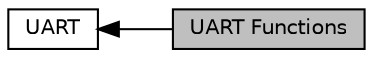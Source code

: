 digraph "UART Functions"
{
  edge [fontname="Helvetica",fontsize="10",labelfontname="Helvetica",labelfontsize="10"];
  node [fontname="Helvetica",fontsize="10",shape=record];
  rankdir=LR;
  Node1 [label="UART",height=0.2,width=0.4,color="black", fillcolor="white", style="filled",URL="$group___s_d___u_a_r_t.html",tooltip="UART configuration and control. "];
  Node0 [label="UART Functions",height=0.2,width=0.4,color="black", fillcolor="grey75", style="filled", fontcolor="black"];
  Node1->Node0 [shape=plaintext, dir="back", style="solid"];
}
